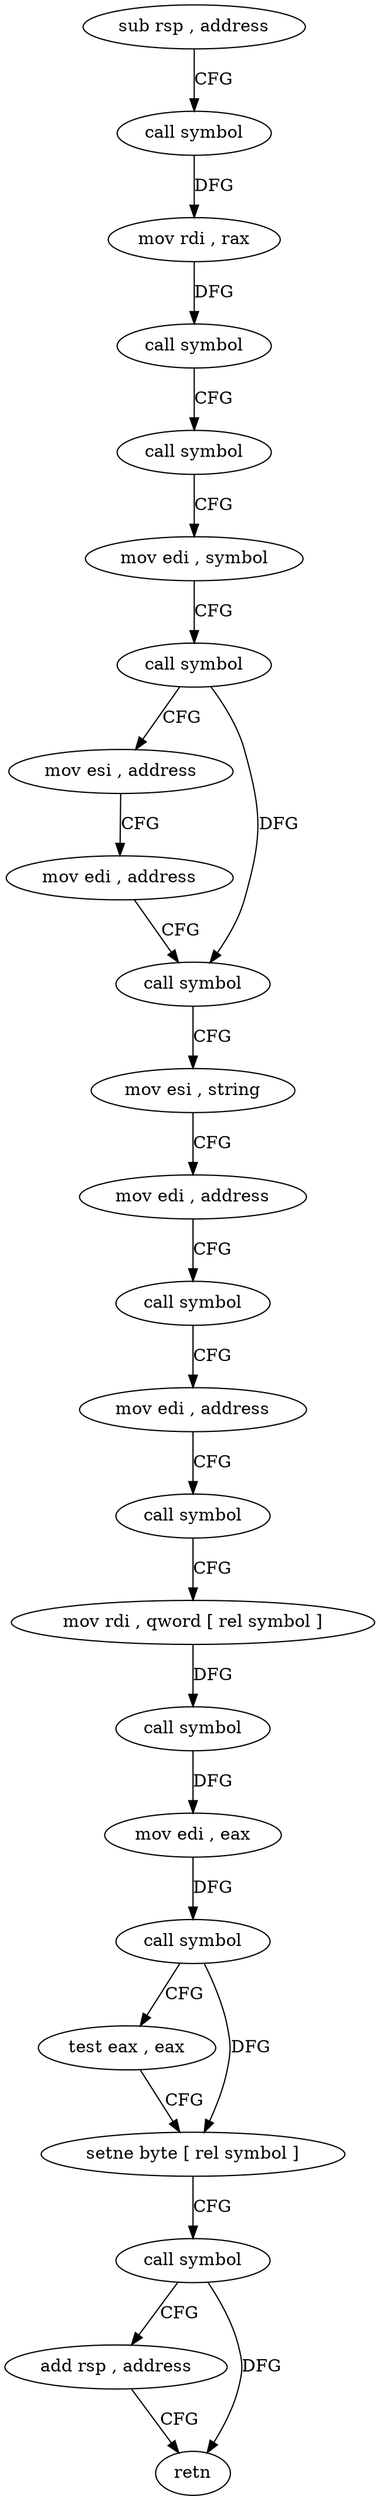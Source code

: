 digraph "func" {
"4216689" [label = "sub rsp , address" ]
"4216693" [label = "call symbol" ]
"4216698" [label = "mov rdi , rax" ]
"4216701" [label = "call symbol" ]
"4216706" [label = "call symbol" ]
"4216711" [label = "mov edi , symbol" ]
"4216716" [label = "call symbol" ]
"4216721" [label = "mov esi , address" ]
"4216726" [label = "mov edi , address" ]
"4216731" [label = "call symbol" ]
"4216736" [label = "mov esi , string" ]
"4216741" [label = "mov edi , address" ]
"4216746" [label = "call symbol" ]
"4216751" [label = "mov edi , address" ]
"4216756" [label = "call symbol" ]
"4216761" [label = "mov rdi , qword [ rel symbol ]" ]
"4216768" [label = "call symbol" ]
"4216773" [label = "mov edi , eax" ]
"4216775" [label = "call symbol" ]
"4216780" [label = "test eax , eax" ]
"4216782" [label = "setne byte [ rel symbol ]" ]
"4216789" [label = "call symbol" ]
"4216794" [label = "add rsp , address" ]
"4216798" [label = "retn" ]
"4216689" -> "4216693" [ label = "CFG" ]
"4216693" -> "4216698" [ label = "DFG" ]
"4216698" -> "4216701" [ label = "DFG" ]
"4216701" -> "4216706" [ label = "CFG" ]
"4216706" -> "4216711" [ label = "CFG" ]
"4216711" -> "4216716" [ label = "CFG" ]
"4216716" -> "4216721" [ label = "CFG" ]
"4216716" -> "4216731" [ label = "DFG" ]
"4216721" -> "4216726" [ label = "CFG" ]
"4216726" -> "4216731" [ label = "CFG" ]
"4216731" -> "4216736" [ label = "CFG" ]
"4216736" -> "4216741" [ label = "CFG" ]
"4216741" -> "4216746" [ label = "CFG" ]
"4216746" -> "4216751" [ label = "CFG" ]
"4216751" -> "4216756" [ label = "CFG" ]
"4216756" -> "4216761" [ label = "CFG" ]
"4216761" -> "4216768" [ label = "DFG" ]
"4216768" -> "4216773" [ label = "DFG" ]
"4216773" -> "4216775" [ label = "DFG" ]
"4216775" -> "4216780" [ label = "CFG" ]
"4216775" -> "4216782" [ label = "DFG" ]
"4216780" -> "4216782" [ label = "CFG" ]
"4216782" -> "4216789" [ label = "CFG" ]
"4216789" -> "4216794" [ label = "CFG" ]
"4216789" -> "4216798" [ label = "DFG" ]
"4216794" -> "4216798" [ label = "CFG" ]
}
